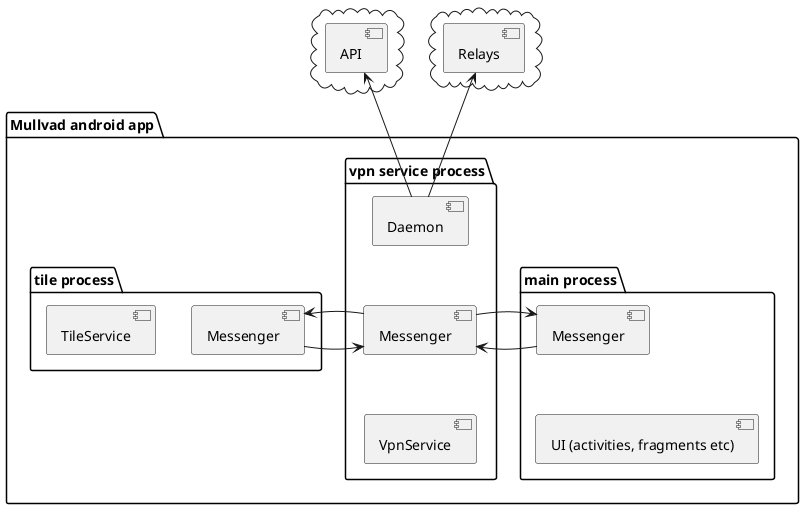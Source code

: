 @startuml overview-diagram
hide empty description

cloud {
  [API]
}

cloud {
  [Relays]
}

package "Mullvad android app" {
    package "main process" {
        [Messenger] as mainmessenger
        [UI (activities, fragments etc)] as ui

        mainmessenger -[hidden]d-> ui
    }

    package "vpn service process" {
        [Messenger] as vpnmessenger
        [VpnService]
        [Daemon]

        Daemon -[hidden]d-> vpnmessenger
        vpnmessenger -[hidden]d-> VpnService
    }

    package "tile process" {
        [Messenger] as tilemessenger
        [TileService]
    }
}

[mainmessenger] -right-> [vpnmessenger]
[vpnmessenger] -left-> [mainmessenger]

[tilemessenger] -left-> [vpnmessenger]
[vpnmessenger] -right-> [tilemessenger]

[Daemon] -u-> [API]
[Daemon] -u-> [Relays]

@enduml
